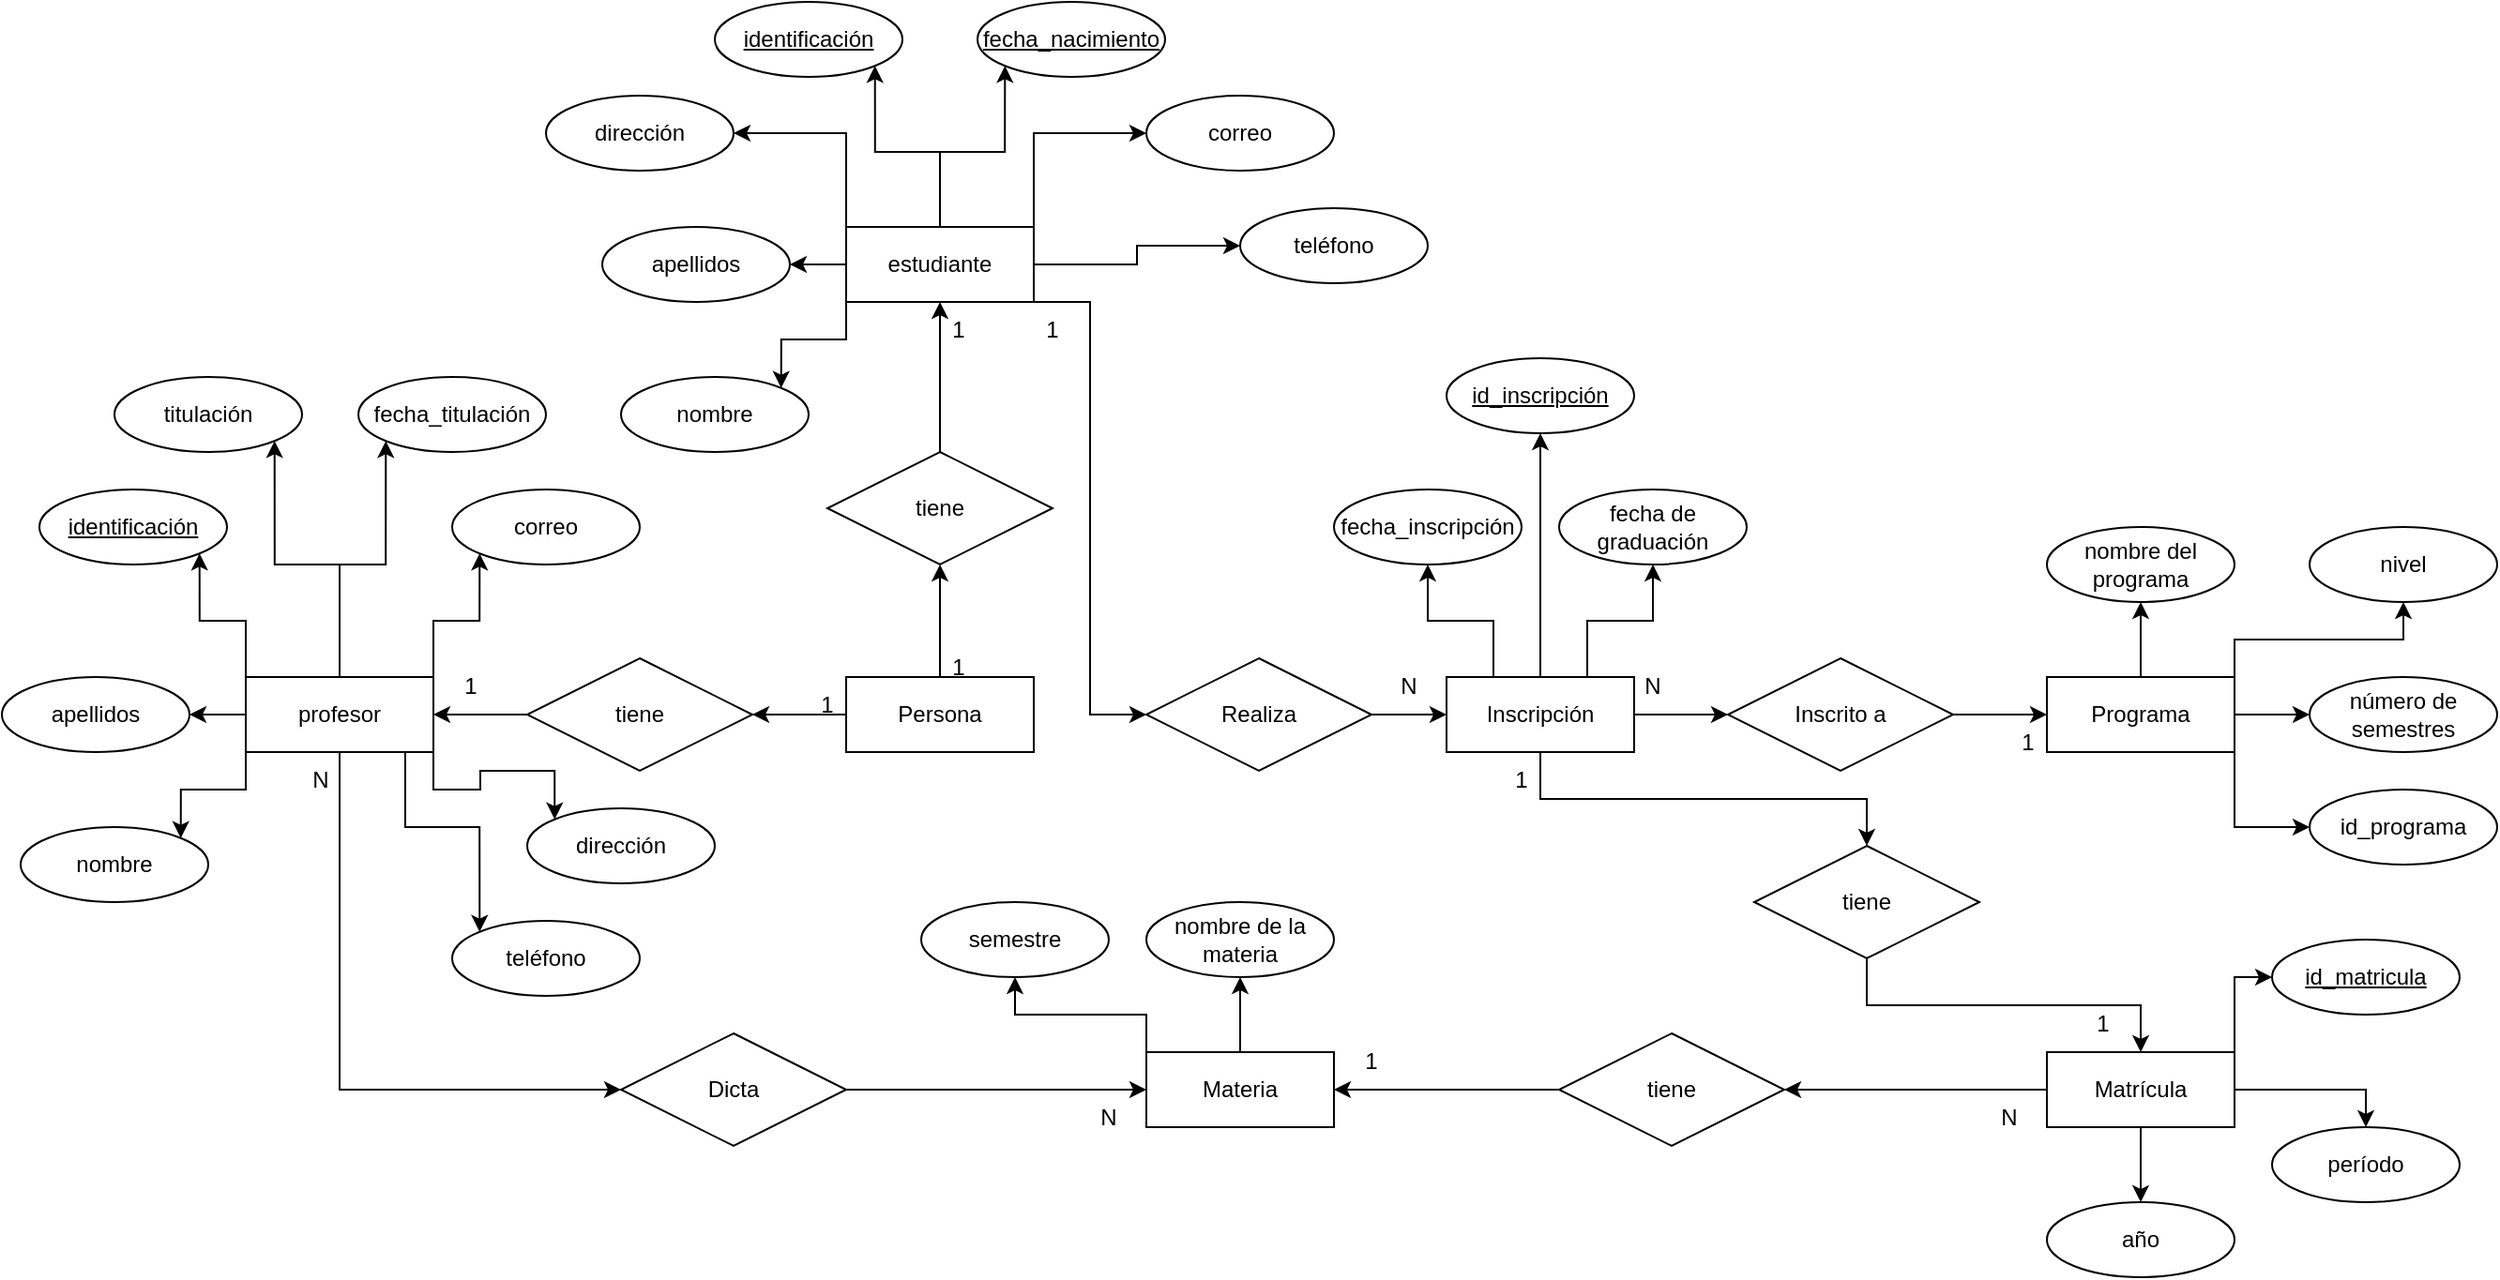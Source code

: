 <mxfile version="24.7.7">
  <diagram name="Página-1" id="Ip_KT5GrtNxtZKorKu29">
    <mxGraphModel dx="2261" dy="1949" grid="1" gridSize="10" guides="1" tooltips="1" connect="1" arrows="1" fold="1" page="1" pageScale="1" pageWidth="827" pageHeight="1169" math="0" shadow="0">
      <root>
        <mxCell id="0" />
        <mxCell id="1" parent="0" />
        <mxCell id="Cg-n9MIMEP_2OIuq3Rdy-99" style="edgeStyle=orthogonalEdgeStyle;rounded=0;orthogonalLoop=1;jettySize=auto;html=1;exitX=0.5;exitY=0;exitDx=0;exitDy=0;entryX=0.5;entryY=1;entryDx=0;entryDy=0;" edge="1" parent="1" source="Cg-n9MIMEP_2OIuq3Rdy-1" target="Cg-n9MIMEP_2OIuq3Rdy-98">
          <mxGeometry relative="1" as="geometry" />
        </mxCell>
        <mxCell id="Cg-n9MIMEP_2OIuq3Rdy-102" style="edgeStyle=orthogonalEdgeStyle;rounded=0;orthogonalLoop=1;jettySize=auto;html=1;exitX=0;exitY=0.5;exitDx=0;exitDy=0;entryX=1;entryY=0.5;entryDx=0;entryDy=0;" edge="1" parent="1" source="Cg-n9MIMEP_2OIuq3Rdy-1" target="Cg-n9MIMEP_2OIuq3Rdy-101">
          <mxGeometry relative="1" as="geometry" />
        </mxCell>
        <mxCell id="Cg-n9MIMEP_2OIuq3Rdy-1" value="Persona" style="whiteSpace=wrap;html=1;align=center;" vertex="1" parent="1">
          <mxGeometry x="-70" y="80" width="100" height="40" as="geometry" />
        </mxCell>
        <mxCell id="Cg-n9MIMEP_2OIuq3Rdy-11" style="edgeStyle=orthogonalEdgeStyle;rounded=0;orthogonalLoop=1;jettySize=auto;html=1;exitX=0.5;exitY=0;exitDx=0;exitDy=0;entryX=0.5;entryY=1;entryDx=0;entryDy=0;" edge="1" parent="1" source="Cg-n9MIMEP_2OIuq3Rdy-2" target="Cg-n9MIMEP_2OIuq3Rdy-10">
          <mxGeometry relative="1" as="geometry" />
        </mxCell>
        <mxCell id="Cg-n9MIMEP_2OIuq3Rdy-87" style="edgeStyle=orthogonalEdgeStyle;rounded=0;orthogonalLoop=1;jettySize=auto;html=1;exitX=1;exitY=0;exitDx=0;exitDy=0;" edge="1" parent="1" source="Cg-n9MIMEP_2OIuq3Rdy-2" target="Cg-n9MIMEP_2OIuq3Rdy-85">
          <mxGeometry relative="1" as="geometry" />
        </mxCell>
        <mxCell id="Cg-n9MIMEP_2OIuq3Rdy-88" style="edgeStyle=orthogonalEdgeStyle;rounded=0;orthogonalLoop=1;jettySize=auto;html=1;exitX=1;exitY=0.5;exitDx=0;exitDy=0;entryX=0;entryY=0.5;entryDx=0;entryDy=0;" edge="1" parent="1" source="Cg-n9MIMEP_2OIuq3Rdy-2" target="Cg-n9MIMEP_2OIuq3Rdy-86">
          <mxGeometry relative="1" as="geometry" />
        </mxCell>
        <mxCell id="Cg-n9MIMEP_2OIuq3Rdy-127" style="edgeStyle=orthogonalEdgeStyle;rounded=0;orthogonalLoop=1;jettySize=auto;html=1;exitX=1;exitY=1;exitDx=0;exitDy=0;entryX=0;entryY=0.5;entryDx=0;entryDy=0;" edge="1" parent="1" source="Cg-n9MIMEP_2OIuq3Rdy-2" target="Cg-n9MIMEP_2OIuq3Rdy-126">
          <mxGeometry relative="1" as="geometry" />
        </mxCell>
        <mxCell id="Cg-n9MIMEP_2OIuq3Rdy-2" value="Programa" style="whiteSpace=wrap;html=1;align=center;" vertex="1" parent="1">
          <mxGeometry x="570" y="80" width="100" height="40" as="geometry" />
        </mxCell>
        <mxCell id="Cg-n9MIMEP_2OIuq3Rdy-28" style="edgeStyle=orthogonalEdgeStyle;rounded=0;orthogonalLoop=1;jettySize=auto;html=1;exitX=1;exitY=0.5;exitDx=0;exitDy=0;entryX=0;entryY=0.5;entryDx=0;entryDy=0;" edge="1" parent="1" source="Cg-n9MIMEP_2OIuq3Rdy-3" target="Cg-n9MIMEP_2OIuq3Rdy-27">
          <mxGeometry relative="1" as="geometry" />
        </mxCell>
        <mxCell id="Cg-n9MIMEP_2OIuq3Rdy-91" style="edgeStyle=orthogonalEdgeStyle;rounded=0;orthogonalLoop=1;jettySize=auto;html=1;exitX=0.75;exitY=0;exitDx=0;exitDy=0;entryX=0.5;entryY=1;entryDx=0;entryDy=0;" edge="1" parent="1" source="Cg-n9MIMEP_2OIuq3Rdy-3" target="Cg-n9MIMEP_2OIuq3Rdy-90">
          <mxGeometry relative="1" as="geometry" />
        </mxCell>
        <mxCell id="Cg-n9MIMEP_2OIuq3Rdy-92" style="edgeStyle=orthogonalEdgeStyle;rounded=0;orthogonalLoop=1;jettySize=auto;html=1;exitX=0.25;exitY=0;exitDx=0;exitDy=0;entryX=0.5;entryY=1;entryDx=0;entryDy=0;" edge="1" parent="1" source="Cg-n9MIMEP_2OIuq3Rdy-3" target="Cg-n9MIMEP_2OIuq3Rdy-89">
          <mxGeometry relative="1" as="geometry" />
        </mxCell>
        <mxCell id="Cg-n9MIMEP_2OIuq3Rdy-124" style="edgeStyle=orthogonalEdgeStyle;rounded=0;orthogonalLoop=1;jettySize=auto;html=1;exitX=0.5;exitY=0;exitDx=0;exitDy=0;entryX=0.5;entryY=1;entryDx=0;entryDy=0;" edge="1" parent="1" source="Cg-n9MIMEP_2OIuq3Rdy-3" target="Cg-n9MIMEP_2OIuq3Rdy-123">
          <mxGeometry relative="1" as="geometry" />
        </mxCell>
        <mxCell id="Cg-n9MIMEP_2OIuq3Rdy-128" style="edgeStyle=orthogonalEdgeStyle;rounded=0;orthogonalLoop=1;jettySize=auto;html=1;exitX=0.5;exitY=1;exitDx=0;exitDy=0;" edge="1" parent="1" source="Cg-n9MIMEP_2OIuq3Rdy-3" target="Cg-n9MIMEP_2OIuq3Rdy-30">
          <mxGeometry relative="1" as="geometry" />
        </mxCell>
        <mxCell id="Cg-n9MIMEP_2OIuq3Rdy-3" value="Inscripción" style="whiteSpace=wrap;html=1;align=center;" vertex="1" parent="1">
          <mxGeometry x="250" y="80" width="100" height="40" as="geometry" />
        </mxCell>
        <mxCell id="Cg-n9MIMEP_2OIuq3Rdy-94" style="edgeStyle=orthogonalEdgeStyle;rounded=0;orthogonalLoop=1;jettySize=auto;html=1;exitX=0.5;exitY=0;exitDx=0;exitDy=0;entryX=0.5;entryY=1;entryDx=0;entryDy=0;" edge="1" parent="1" source="Cg-n9MIMEP_2OIuq3Rdy-4" target="Cg-n9MIMEP_2OIuq3Rdy-93">
          <mxGeometry relative="1" as="geometry" />
        </mxCell>
        <mxCell id="Cg-n9MIMEP_2OIuq3Rdy-97" style="edgeStyle=orthogonalEdgeStyle;rounded=0;orthogonalLoop=1;jettySize=auto;html=1;exitX=0;exitY=0;exitDx=0;exitDy=0;entryX=0.5;entryY=1;entryDx=0;entryDy=0;" edge="1" parent="1" source="Cg-n9MIMEP_2OIuq3Rdy-4" target="Cg-n9MIMEP_2OIuq3Rdy-96">
          <mxGeometry relative="1" as="geometry" />
        </mxCell>
        <mxCell id="Cg-n9MIMEP_2OIuq3Rdy-4" value="Materia" style="whiteSpace=wrap;html=1;align=center;" vertex="1" parent="1">
          <mxGeometry x="90" y="280" width="100" height="40" as="geometry" />
        </mxCell>
        <mxCell id="Cg-n9MIMEP_2OIuq3Rdy-20" style="edgeStyle=orthogonalEdgeStyle;rounded=0;orthogonalLoop=1;jettySize=auto;html=1;exitX=0.5;exitY=1;exitDx=0;exitDy=0;entryX=0.5;entryY=0;entryDx=0;entryDy=0;" edge="1" parent="1" source="Cg-n9MIMEP_2OIuq3Rdy-5" target="Cg-n9MIMEP_2OIuq3Rdy-19">
          <mxGeometry relative="1" as="geometry" />
        </mxCell>
        <mxCell id="Cg-n9MIMEP_2OIuq3Rdy-23" style="edgeStyle=orthogonalEdgeStyle;rounded=0;orthogonalLoop=1;jettySize=auto;html=1;exitX=1;exitY=0.5;exitDx=0;exitDy=0;entryX=0.5;entryY=0;entryDx=0;entryDy=0;" edge="1" parent="1" source="Cg-n9MIMEP_2OIuq3Rdy-5" target="Cg-n9MIMEP_2OIuq3Rdy-21">
          <mxGeometry relative="1" as="geometry" />
        </mxCell>
        <mxCell id="Cg-n9MIMEP_2OIuq3Rdy-34" style="edgeStyle=orthogonalEdgeStyle;rounded=0;orthogonalLoop=1;jettySize=auto;html=1;exitX=0;exitY=0.5;exitDx=0;exitDy=0;entryX=1;entryY=0.5;entryDx=0;entryDy=0;" edge="1" parent="1" source="Cg-n9MIMEP_2OIuq3Rdy-5" target="Cg-n9MIMEP_2OIuq3Rdy-33">
          <mxGeometry relative="1" as="geometry" />
        </mxCell>
        <mxCell id="Cg-n9MIMEP_2OIuq3Rdy-130" style="edgeStyle=orthogonalEdgeStyle;rounded=0;orthogonalLoop=1;jettySize=auto;html=1;exitX=1;exitY=0;exitDx=0;exitDy=0;entryX=0;entryY=0.5;entryDx=0;entryDy=0;" edge="1" parent="1" source="Cg-n9MIMEP_2OIuq3Rdy-5" target="Cg-n9MIMEP_2OIuq3Rdy-129">
          <mxGeometry relative="1" as="geometry" />
        </mxCell>
        <mxCell id="Cg-n9MIMEP_2OIuq3Rdy-5" value="Matrícula" style="whiteSpace=wrap;html=1;align=center;" vertex="1" parent="1">
          <mxGeometry x="570" y="280" width="100" height="40" as="geometry" />
        </mxCell>
        <mxCell id="Cg-n9MIMEP_2OIuq3Rdy-53" style="edgeStyle=orthogonalEdgeStyle;rounded=0;orthogonalLoop=1;jettySize=auto;html=1;exitX=1;exitY=0.5;exitDx=0;exitDy=0;entryX=0;entryY=0.5;entryDx=0;entryDy=0;" edge="1" parent="1" source="Cg-n9MIMEP_2OIuq3Rdy-6" target="Cg-n9MIMEP_2OIuq3Rdy-51">
          <mxGeometry relative="1" as="geometry" />
        </mxCell>
        <mxCell id="Cg-n9MIMEP_2OIuq3Rdy-57" style="edgeStyle=orthogonalEdgeStyle;rounded=0;orthogonalLoop=1;jettySize=auto;html=1;exitX=0;exitY=0.5;exitDx=0;exitDy=0;" edge="1" parent="1" source="Cg-n9MIMEP_2OIuq3Rdy-6" target="Cg-n9MIMEP_2OIuq3Rdy-56">
          <mxGeometry relative="1" as="geometry" />
        </mxCell>
        <mxCell id="Cg-n9MIMEP_2OIuq3Rdy-59" style="edgeStyle=orthogonalEdgeStyle;rounded=0;orthogonalLoop=1;jettySize=auto;html=1;exitX=0;exitY=1;exitDx=0;exitDy=0;entryX=1;entryY=0;entryDx=0;entryDy=0;" edge="1" parent="1" source="Cg-n9MIMEP_2OIuq3Rdy-6" target="Cg-n9MIMEP_2OIuq3Rdy-58">
          <mxGeometry relative="1" as="geometry" />
        </mxCell>
        <mxCell id="Cg-n9MIMEP_2OIuq3Rdy-104" style="edgeStyle=orthogonalEdgeStyle;rounded=0;orthogonalLoop=1;jettySize=auto;html=1;exitX=1;exitY=1;exitDx=0;exitDy=0;entryX=0;entryY=0.5;entryDx=0;entryDy=0;" edge="1" parent="1" source="Cg-n9MIMEP_2OIuq3Rdy-6" target="Cg-n9MIMEP_2OIuq3Rdy-24">
          <mxGeometry relative="1" as="geometry">
            <Array as="points">
              <mxPoint x="60" y="-120" />
              <mxPoint x="60" y="100" />
            </Array>
          </mxGeometry>
        </mxCell>
        <mxCell id="Cg-n9MIMEP_2OIuq3Rdy-105" style="edgeStyle=orthogonalEdgeStyle;rounded=0;orthogonalLoop=1;jettySize=auto;html=1;exitX=0;exitY=0;exitDx=0;exitDy=0;entryX=1;entryY=0.5;entryDx=0;entryDy=0;" edge="1" parent="1" source="Cg-n9MIMEP_2OIuq3Rdy-6" target="Cg-n9MIMEP_2OIuq3Rdy-60">
          <mxGeometry relative="1" as="geometry" />
        </mxCell>
        <mxCell id="Cg-n9MIMEP_2OIuq3Rdy-106" style="edgeStyle=orthogonalEdgeStyle;rounded=0;orthogonalLoop=1;jettySize=auto;html=1;exitX=1;exitY=0;exitDx=0;exitDy=0;entryX=0;entryY=0.5;entryDx=0;entryDy=0;" edge="1" parent="1" source="Cg-n9MIMEP_2OIuq3Rdy-6" target="Cg-n9MIMEP_2OIuq3Rdy-49">
          <mxGeometry relative="1" as="geometry" />
        </mxCell>
        <mxCell id="Cg-n9MIMEP_2OIuq3Rdy-107" style="edgeStyle=orthogonalEdgeStyle;rounded=0;orthogonalLoop=1;jettySize=auto;html=1;exitX=0.5;exitY=0;exitDx=0;exitDy=0;entryX=1;entryY=1;entryDx=0;entryDy=0;" edge="1" parent="1" source="Cg-n9MIMEP_2OIuq3Rdy-6" target="Cg-n9MIMEP_2OIuq3Rdy-54">
          <mxGeometry relative="1" as="geometry" />
        </mxCell>
        <mxCell id="Cg-n9MIMEP_2OIuq3Rdy-108" style="edgeStyle=orthogonalEdgeStyle;rounded=0;orthogonalLoop=1;jettySize=auto;html=1;exitX=0.5;exitY=0;exitDx=0;exitDy=0;entryX=0;entryY=1;entryDx=0;entryDy=0;" edge="1" parent="1" source="Cg-n9MIMEP_2OIuq3Rdy-6" target="Cg-n9MIMEP_2OIuq3Rdy-47">
          <mxGeometry relative="1" as="geometry" />
        </mxCell>
        <mxCell id="Cg-n9MIMEP_2OIuq3Rdy-6" value="estudiante" style="whiteSpace=wrap;html=1;align=center;" vertex="1" parent="1">
          <mxGeometry x="-70" y="-160" width="100" height="40" as="geometry" />
        </mxCell>
        <mxCell id="Cg-n9MIMEP_2OIuq3Rdy-10" value="nombre del programa" style="ellipse;whiteSpace=wrap;html=1;align=center;" vertex="1" parent="1">
          <mxGeometry x="570" width="100" height="40" as="geometry" />
        </mxCell>
        <mxCell id="Cg-n9MIMEP_2OIuq3Rdy-19" value="año" style="ellipse;whiteSpace=wrap;html=1;align=center;" vertex="1" parent="1">
          <mxGeometry x="570" y="360" width="100" height="40" as="geometry" />
        </mxCell>
        <mxCell id="Cg-n9MIMEP_2OIuq3Rdy-21" value="período" style="ellipse;whiteSpace=wrap;html=1;align=center;" vertex="1" parent="1">
          <mxGeometry x="690" y="320" width="100" height="40" as="geometry" />
        </mxCell>
        <mxCell id="Cg-n9MIMEP_2OIuq3Rdy-26" style="edgeStyle=orthogonalEdgeStyle;rounded=0;orthogonalLoop=1;jettySize=auto;html=1;exitX=1;exitY=0.5;exitDx=0;exitDy=0;entryX=0;entryY=0.5;entryDx=0;entryDy=0;" edge="1" parent="1" source="Cg-n9MIMEP_2OIuq3Rdy-24" target="Cg-n9MIMEP_2OIuq3Rdy-3">
          <mxGeometry relative="1" as="geometry" />
        </mxCell>
        <mxCell id="Cg-n9MIMEP_2OIuq3Rdy-24" value="Realiza" style="shape=rhombus;perimeter=rhombusPerimeter;whiteSpace=wrap;html=1;align=center;" vertex="1" parent="1">
          <mxGeometry x="90" y="70" width="120" height="60" as="geometry" />
        </mxCell>
        <mxCell id="Cg-n9MIMEP_2OIuq3Rdy-29" style="edgeStyle=orthogonalEdgeStyle;rounded=0;orthogonalLoop=1;jettySize=auto;html=1;exitX=1;exitY=0.5;exitDx=0;exitDy=0;" edge="1" parent="1" source="Cg-n9MIMEP_2OIuq3Rdy-27" target="Cg-n9MIMEP_2OIuq3Rdy-2">
          <mxGeometry relative="1" as="geometry" />
        </mxCell>
        <mxCell id="Cg-n9MIMEP_2OIuq3Rdy-27" value="Inscrito a" style="shape=rhombus;perimeter=rhombusPerimeter;whiteSpace=wrap;html=1;align=center;" vertex="1" parent="1">
          <mxGeometry x="400" y="70" width="120" height="60" as="geometry" />
        </mxCell>
        <mxCell id="Cg-n9MIMEP_2OIuq3Rdy-32" style="edgeStyle=orthogonalEdgeStyle;rounded=0;orthogonalLoop=1;jettySize=auto;html=1;exitX=0.5;exitY=1;exitDx=0;exitDy=0;entryX=0.5;entryY=0;entryDx=0;entryDy=0;" edge="1" parent="1" source="Cg-n9MIMEP_2OIuq3Rdy-30" target="Cg-n9MIMEP_2OIuq3Rdy-5">
          <mxGeometry relative="1" as="geometry" />
        </mxCell>
        <mxCell id="Cg-n9MIMEP_2OIuq3Rdy-30" value="tiene" style="shape=rhombus;perimeter=rhombusPerimeter;whiteSpace=wrap;html=1;align=center;" vertex="1" parent="1">
          <mxGeometry x="414" y="170" width="120" height="60" as="geometry" />
        </mxCell>
        <mxCell id="Cg-n9MIMEP_2OIuq3Rdy-35" style="edgeStyle=orthogonalEdgeStyle;rounded=0;orthogonalLoop=1;jettySize=auto;html=1;exitX=0;exitY=0.5;exitDx=0;exitDy=0;entryX=1;entryY=0.5;entryDx=0;entryDy=0;" edge="1" parent="1" source="Cg-n9MIMEP_2OIuq3Rdy-33" target="Cg-n9MIMEP_2OIuq3Rdy-4">
          <mxGeometry relative="1" as="geometry" />
        </mxCell>
        <mxCell id="Cg-n9MIMEP_2OIuq3Rdy-33" value="tiene" style="shape=rhombus;perimeter=rhombusPerimeter;whiteSpace=wrap;html=1;align=center;" vertex="1" parent="1">
          <mxGeometry x="310" y="270" width="120" height="60" as="geometry" />
        </mxCell>
        <mxCell id="Cg-n9MIMEP_2OIuq3Rdy-47" value="fecha_nacimiento" style="ellipse;whiteSpace=wrap;html=1;align=center;fontStyle=4;" vertex="1" parent="1">
          <mxGeometry y="-280" width="100" height="40" as="geometry" />
        </mxCell>
        <mxCell id="Cg-n9MIMEP_2OIuq3Rdy-49" value="correo" style="ellipse;whiteSpace=wrap;html=1;align=center;" vertex="1" parent="1">
          <mxGeometry x="90" y="-230" width="100" height="40" as="geometry" />
        </mxCell>
        <mxCell id="Cg-n9MIMEP_2OIuq3Rdy-51" value="teléfono" style="ellipse;whiteSpace=wrap;html=1;align=center;" vertex="1" parent="1">
          <mxGeometry x="140" y="-170" width="100" height="40" as="geometry" />
        </mxCell>
        <mxCell id="Cg-n9MIMEP_2OIuq3Rdy-54" value="identificación" style="ellipse;whiteSpace=wrap;html=1;align=center;fontStyle=4;" vertex="1" parent="1">
          <mxGeometry x="-140" y="-280" width="100" height="40" as="geometry" />
        </mxCell>
        <mxCell id="Cg-n9MIMEP_2OIuq3Rdy-56" value="apellidos" style="ellipse;whiteSpace=wrap;html=1;align=center;" vertex="1" parent="1">
          <mxGeometry x="-200" y="-160" width="100" height="40" as="geometry" />
        </mxCell>
        <mxCell id="Cg-n9MIMEP_2OIuq3Rdy-58" value="nombre" style="ellipse;whiteSpace=wrap;html=1;align=center;" vertex="1" parent="1">
          <mxGeometry x="-190" y="-80" width="100" height="40" as="geometry" />
        </mxCell>
        <mxCell id="Cg-n9MIMEP_2OIuq3Rdy-60" value="dirección" style="ellipse;whiteSpace=wrap;html=1;align=center;" vertex="1" parent="1">
          <mxGeometry x="-230" y="-230" width="100" height="40" as="geometry" />
        </mxCell>
        <mxCell id="Cg-n9MIMEP_2OIuq3Rdy-64" style="edgeStyle=orthogonalEdgeStyle;rounded=0;orthogonalLoop=1;jettySize=auto;html=1;exitX=1;exitY=0;exitDx=0;exitDy=0;entryX=0;entryY=1;entryDx=0;entryDy=0;" edge="1" parent="1" source="Cg-n9MIMEP_2OIuq3Rdy-70" target="Cg-n9MIMEP_2OIuq3Rdy-72">
          <mxGeometry relative="1" as="geometry" />
        </mxCell>
        <mxCell id="Cg-n9MIMEP_2OIuq3Rdy-66" style="edgeStyle=orthogonalEdgeStyle;rounded=0;orthogonalLoop=1;jettySize=auto;html=1;exitX=0;exitY=0;exitDx=0;exitDy=0;entryX=1;entryY=1;entryDx=0;entryDy=0;" edge="1" parent="1" source="Cg-n9MIMEP_2OIuq3Rdy-70" target="Cg-n9MIMEP_2OIuq3Rdy-74">
          <mxGeometry relative="1" as="geometry" />
        </mxCell>
        <mxCell id="Cg-n9MIMEP_2OIuq3Rdy-67" style="edgeStyle=orthogonalEdgeStyle;rounded=0;orthogonalLoop=1;jettySize=auto;html=1;exitX=0;exitY=0.5;exitDx=0;exitDy=0;" edge="1" parent="1" source="Cg-n9MIMEP_2OIuq3Rdy-70" target="Cg-n9MIMEP_2OIuq3Rdy-75">
          <mxGeometry relative="1" as="geometry" />
        </mxCell>
        <mxCell id="Cg-n9MIMEP_2OIuq3Rdy-68" style="edgeStyle=orthogonalEdgeStyle;rounded=0;orthogonalLoop=1;jettySize=auto;html=1;exitX=0;exitY=1;exitDx=0;exitDy=0;entryX=1;entryY=0;entryDx=0;entryDy=0;" edge="1" parent="1" source="Cg-n9MIMEP_2OIuq3Rdy-70" target="Cg-n9MIMEP_2OIuq3Rdy-76">
          <mxGeometry relative="1" as="geometry" />
        </mxCell>
        <mxCell id="Cg-n9MIMEP_2OIuq3Rdy-83" style="edgeStyle=orthogonalEdgeStyle;rounded=0;orthogonalLoop=1;jettySize=auto;html=1;exitX=0.5;exitY=0;exitDx=0;exitDy=0;entryX=0;entryY=1;entryDx=0;entryDy=0;" edge="1" parent="1" source="Cg-n9MIMEP_2OIuq3Rdy-70" target="Cg-n9MIMEP_2OIuq3Rdy-80">
          <mxGeometry relative="1" as="geometry" />
        </mxCell>
        <mxCell id="Cg-n9MIMEP_2OIuq3Rdy-84" style="edgeStyle=orthogonalEdgeStyle;rounded=0;orthogonalLoop=1;jettySize=auto;html=1;exitX=0.5;exitY=0;exitDx=0;exitDy=0;entryX=1;entryY=1;entryDx=0;entryDy=0;" edge="1" parent="1" source="Cg-n9MIMEP_2OIuq3Rdy-70" target="Cg-n9MIMEP_2OIuq3Rdy-71">
          <mxGeometry relative="1" as="geometry" />
        </mxCell>
        <mxCell id="Cg-n9MIMEP_2OIuq3Rdy-113" style="edgeStyle=orthogonalEdgeStyle;rounded=0;orthogonalLoop=1;jettySize=auto;html=1;exitX=1;exitY=1;exitDx=0;exitDy=0;entryX=0;entryY=0;entryDx=0;entryDy=0;" edge="1" parent="1" source="Cg-n9MIMEP_2OIuq3Rdy-70" target="Cg-n9MIMEP_2OIuq3Rdy-77">
          <mxGeometry relative="1" as="geometry" />
        </mxCell>
        <mxCell id="Cg-n9MIMEP_2OIuq3Rdy-114" style="edgeStyle=orthogonalEdgeStyle;rounded=0;orthogonalLoop=1;jettySize=auto;html=1;exitX=1;exitY=1;exitDx=0;exitDy=0;entryX=0;entryY=0;entryDx=0;entryDy=0;" edge="1" parent="1" source="Cg-n9MIMEP_2OIuq3Rdy-70" target="Cg-n9MIMEP_2OIuq3Rdy-73">
          <mxGeometry relative="1" as="geometry">
            <Array as="points">
              <mxPoint x="-305" y="160" />
              <mxPoint x="-265" y="160" />
            </Array>
          </mxGeometry>
        </mxCell>
        <mxCell id="Cg-n9MIMEP_2OIuq3Rdy-119" style="edgeStyle=orthogonalEdgeStyle;rounded=0;orthogonalLoop=1;jettySize=auto;html=1;exitX=0.5;exitY=1;exitDx=0;exitDy=0;entryX=0;entryY=0.5;entryDx=0;entryDy=0;" edge="1" parent="1" source="Cg-n9MIMEP_2OIuq3Rdy-70" target="Cg-n9MIMEP_2OIuq3Rdy-112">
          <mxGeometry relative="1" as="geometry">
            <Array as="points">
              <mxPoint x="-340" y="300" />
            </Array>
          </mxGeometry>
        </mxCell>
        <mxCell id="Cg-n9MIMEP_2OIuq3Rdy-70" value="profesor" style="whiteSpace=wrap;html=1;align=center;" vertex="1" parent="1">
          <mxGeometry x="-390" y="80" width="100" height="40" as="geometry" />
        </mxCell>
        <mxCell id="Cg-n9MIMEP_2OIuq3Rdy-71" value="&lt;div&gt;&lt;span style=&quot;background-color: initial;&quot;&gt;titulación&lt;/span&gt;&lt;br&gt;&lt;/div&gt;" style="ellipse;whiteSpace=wrap;html=1;align=center;" vertex="1" parent="1">
          <mxGeometry x="-460" y="-80" width="100" height="40" as="geometry" />
        </mxCell>
        <mxCell id="Cg-n9MIMEP_2OIuq3Rdy-72" value="correo" style="ellipse;whiteSpace=wrap;html=1;align=center;" vertex="1" parent="1">
          <mxGeometry x="-280" y="-20" width="100" height="40" as="geometry" />
        </mxCell>
        <mxCell id="Cg-n9MIMEP_2OIuq3Rdy-73" value="teléfono" style="ellipse;whiteSpace=wrap;html=1;align=center;" vertex="1" parent="1">
          <mxGeometry x="-280" y="210" width="100" height="40" as="geometry" />
        </mxCell>
        <mxCell id="Cg-n9MIMEP_2OIuq3Rdy-74" value="identificación" style="ellipse;whiteSpace=wrap;html=1;align=center;fontStyle=4;" vertex="1" parent="1">
          <mxGeometry x="-500" y="-20" width="100" height="40" as="geometry" />
        </mxCell>
        <mxCell id="Cg-n9MIMEP_2OIuq3Rdy-75" value="apellidos" style="ellipse;whiteSpace=wrap;html=1;align=center;" vertex="1" parent="1">
          <mxGeometry x="-520" y="80" width="100" height="40" as="geometry" />
        </mxCell>
        <mxCell id="Cg-n9MIMEP_2OIuq3Rdy-76" value="nombre" style="ellipse;whiteSpace=wrap;html=1;align=center;" vertex="1" parent="1">
          <mxGeometry x="-510" y="160" width="100" height="40" as="geometry" />
        </mxCell>
        <mxCell id="Cg-n9MIMEP_2OIuq3Rdy-77" value="dirección" style="ellipse;whiteSpace=wrap;html=1;align=center;" vertex="1" parent="1">
          <mxGeometry x="-240" y="150" width="100" height="40" as="geometry" />
        </mxCell>
        <mxCell id="Cg-n9MIMEP_2OIuq3Rdy-80" value="fecha_titulación" style="ellipse;whiteSpace=wrap;html=1;align=center;" vertex="1" parent="1">
          <mxGeometry x="-330" y="-80" width="100" height="40" as="geometry" />
        </mxCell>
        <mxCell id="Cg-n9MIMEP_2OIuq3Rdy-85" value="nivel" style="ellipse;whiteSpace=wrap;html=1;align=center;" vertex="1" parent="1">
          <mxGeometry x="710" width="100" height="40" as="geometry" />
        </mxCell>
        <mxCell id="Cg-n9MIMEP_2OIuq3Rdy-86" value="número de semestres" style="ellipse;whiteSpace=wrap;html=1;align=center;" vertex="1" parent="1">
          <mxGeometry x="710" y="80" width="100" height="40" as="geometry" />
        </mxCell>
        <mxCell id="Cg-n9MIMEP_2OIuq3Rdy-89" value="fecha_inscripción" style="ellipse;whiteSpace=wrap;html=1;align=center;" vertex="1" parent="1">
          <mxGeometry x="190" y="-20" width="100" height="40" as="geometry" />
        </mxCell>
        <mxCell id="Cg-n9MIMEP_2OIuq3Rdy-90" value="fecha de graduación" style="ellipse;whiteSpace=wrap;html=1;align=center;" vertex="1" parent="1">
          <mxGeometry x="310" y="-20" width="100" height="40" as="geometry" />
        </mxCell>
        <mxCell id="Cg-n9MIMEP_2OIuq3Rdy-93" value="nombre de la materia" style="ellipse;whiteSpace=wrap;html=1;align=center;" vertex="1" parent="1">
          <mxGeometry x="90" y="200" width="100" height="40" as="geometry" />
        </mxCell>
        <mxCell id="Cg-n9MIMEP_2OIuq3Rdy-96" value="semestre" style="ellipse;whiteSpace=wrap;html=1;align=center;" vertex="1" parent="1">
          <mxGeometry x="-30" y="200" width="100" height="40" as="geometry" />
        </mxCell>
        <mxCell id="Cg-n9MIMEP_2OIuq3Rdy-100" style="edgeStyle=orthogonalEdgeStyle;rounded=0;orthogonalLoop=1;jettySize=auto;html=1;exitX=0.5;exitY=0;exitDx=0;exitDy=0;entryX=0.5;entryY=1;entryDx=0;entryDy=0;" edge="1" parent="1" source="Cg-n9MIMEP_2OIuq3Rdy-98" target="Cg-n9MIMEP_2OIuq3Rdy-6">
          <mxGeometry relative="1" as="geometry" />
        </mxCell>
        <mxCell id="Cg-n9MIMEP_2OIuq3Rdy-98" value="tiene" style="shape=rhombus;perimeter=rhombusPerimeter;whiteSpace=wrap;html=1;align=center;" vertex="1" parent="1">
          <mxGeometry x="-80" y="-40" width="120" height="60" as="geometry" />
        </mxCell>
        <mxCell id="Cg-n9MIMEP_2OIuq3Rdy-103" style="edgeStyle=orthogonalEdgeStyle;rounded=0;orthogonalLoop=1;jettySize=auto;html=1;exitX=0;exitY=0.5;exitDx=0;exitDy=0;entryX=1;entryY=0.5;entryDx=0;entryDy=0;" edge="1" parent="1" source="Cg-n9MIMEP_2OIuq3Rdy-101" target="Cg-n9MIMEP_2OIuq3Rdy-70">
          <mxGeometry relative="1" as="geometry" />
        </mxCell>
        <mxCell id="Cg-n9MIMEP_2OIuq3Rdy-101" value="tiene" style="shape=rhombus;perimeter=rhombusPerimeter;whiteSpace=wrap;html=1;align=center;" vertex="1" parent="1">
          <mxGeometry x="-240" y="70" width="120" height="60" as="geometry" />
        </mxCell>
        <mxCell id="Cg-n9MIMEP_2OIuq3Rdy-116" style="edgeStyle=orthogonalEdgeStyle;rounded=0;orthogonalLoop=1;jettySize=auto;html=1;exitX=1;exitY=0.5;exitDx=0;exitDy=0;entryX=0;entryY=0.5;entryDx=0;entryDy=0;" edge="1" parent="1" source="Cg-n9MIMEP_2OIuq3Rdy-112" target="Cg-n9MIMEP_2OIuq3Rdy-4">
          <mxGeometry relative="1" as="geometry" />
        </mxCell>
        <mxCell id="Cg-n9MIMEP_2OIuq3Rdy-112" value="Dicta" style="shape=rhombus;perimeter=rhombusPerimeter;whiteSpace=wrap;html=1;align=center;" vertex="1" parent="1">
          <mxGeometry x="-190" y="270" width="120" height="60" as="geometry" />
        </mxCell>
        <mxCell id="Cg-n9MIMEP_2OIuq3Rdy-121" style="edgeStyle=orthogonalEdgeStyle;rounded=0;orthogonalLoop=1;jettySize=auto;html=1;exitX=0.5;exitY=1;exitDx=0;exitDy=0;" edge="1" parent="1" source="Cg-n9MIMEP_2OIuq3Rdy-70" target="Cg-n9MIMEP_2OIuq3Rdy-70">
          <mxGeometry relative="1" as="geometry" />
        </mxCell>
        <mxCell id="Cg-n9MIMEP_2OIuq3Rdy-123" value="id_inscripción" style="ellipse;whiteSpace=wrap;html=1;align=center;fontStyle=4;" vertex="1" parent="1">
          <mxGeometry x="250" y="-90" width="100" height="40" as="geometry" />
        </mxCell>
        <mxCell id="Cg-n9MIMEP_2OIuq3Rdy-126" value="id_programa" style="ellipse;whiteSpace=wrap;html=1;align=center;" vertex="1" parent="1">
          <mxGeometry x="710" y="140" width="100" height="40" as="geometry" />
        </mxCell>
        <mxCell id="Cg-n9MIMEP_2OIuq3Rdy-129" value="id_matricula" style="ellipse;whiteSpace=wrap;html=1;align=center;fontStyle=4;" vertex="1" parent="1">
          <mxGeometry x="690" y="220" width="100" height="40" as="geometry" />
        </mxCell>
        <mxCell id="Cg-n9MIMEP_2OIuq3Rdy-131" value="1" style="text;html=1;align=center;verticalAlign=middle;whiteSpace=wrap;rounded=0;" vertex="1" parent="1">
          <mxGeometry x="-110" y="80" width="60" height="30" as="geometry" />
        </mxCell>
        <mxCell id="Cg-n9MIMEP_2OIuq3Rdy-132" value="1" style="text;html=1;align=center;verticalAlign=middle;whiteSpace=wrap;rounded=0;" vertex="1" parent="1">
          <mxGeometry x="-300" y="70" width="60" height="30" as="geometry" />
        </mxCell>
        <mxCell id="Cg-n9MIMEP_2OIuq3Rdy-133" value="1" style="text;html=1;align=center;verticalAlign=middle;whiteSpace=wrap;rounded=0;" vertex="1" parent="1">
          <mxGeometry x="-40" y="60" width="60" height="30" as="geometry" />
        </mxCell>
        <mxCell id="Cg-n9MIMEP_2OIuq3Rdy-134" value="1" style="text;html=1;align=center;verticalAlign=middle;whiteSpace=wrap;rounded=0;" vertex="1" parent="1">
          <mxGeometry x="-40" y="-120" width="60" height="30" as="geometry" />
        </mxCell>
        <mxCell id="Cg-n9MIMEP_2OIuq3Rdy-135" value="1" style="text;html=1;align=center;verticalAlign=middle;whiteSpace=wrap;rounded=0;" vertex="1" parent="1">
          <mxGeometry x="10" y="-120" width="60" height="30" as="geometry" />
        </mxCell>
        <mxCell id="Cg-n9MIMEP_2OIuq3Rdy-136" value="1" style="text;html=1;align=center;verticalAlign=middle;whiteSpace=wrap;rounded=0;" vertex="1" parent="1">
          <mxGeometry x="260" y="120" width="60" height="30" as="geometry" />
        </mxCell>
        <mxCell id="Cg-n9MIMEP_2OIuq3Rdy-137" value="1" style="text;html=1;align=center;verticalAlign=middle;whiteSpace=wrap;rounded=0;" vertex="1" parent="1">
          <mxGeometry x="570" y="250" width="60" height="30" as="geometry" />
        </mxCell>
        <mxCell id="Cg-n9MIMEP_2OIuq3Rdy-138" value="1" style="text;html=1;align=center;verticalAlign=middle;whiteSpace=wrap;rounded=0;" vertex="1" parent="1">
          <mxGeometry x="530" y="100" width="60" height="30" as="geometry" />
        </mxCell>
        <mxCell id="Cg-n9MIMEP_2OIuq3Rdy-139" value="N" style="text;html=1;align=center;verticalAlign=middle;whiteSpace=wrap;rounded=0;" vertex="1" parent="1">
          <mxGeometry x="-380" y="120" width="60" height="30" as="geometry" />
        </mxCell>
        <mxCell id="Cg-n9MIMEP_2OIuq3Rdy-140" value="N" style="text;html=1;align=center;verticalAlign=middle;whiteSpace=wrap;rounded=0;" vertex="1" parent="1">
          <mxGeometry x="40" y="300" width="60" height="30" as="geometry" />
        </mxCell>
        <mxCell id="Cg-n9MIMEP_2OIuq3Rdy-141" value="N" style="text;html=1;align=center;verticalAlign=middle;whiteSpace=wrap;rounded=0;" vertex="1" parent="1">
          <mxGeometry x="520" y="300" width="60" height="30" as="geometry" />
        </mxCell>
        <mxCell id="Cg-n9MIMEP_2OIuq3Rdy-142" value="N" style="text;html=1;align=center;verticalAlign=middle;whiteSpace=wrap;rounded=0;" vertex="1" parent="1">
          <mxGeometry x="330" y="70" width="60" height="30" as="geometry" />
        </mxCell>
        <mxCell id="Cg-n9MIMEP_2OIuq3Rdy-143" value="N" style="text;html=1;align=center;verticalAlign=middle;whiteSpace=wrap;rounded=0;" vertex="1" parent="1">
          <mxGeometry x="200" y="70" width="60" height="30" as="geometry" />
        </mxCell>
        <mxCell id="Cg-n9MIMEP_2OIuq3Rdy-144" value="1" style="text;html=1;align=center;verticalAlign=middle;whiteSpace=wrap;rounded=0;" vertex="1" parent="1">
          <mxGeometry x="180" y="270" width="60" height="30" as="geometry" />
        </mxCell>
      </root>
    </mxGraphModel>
  </diagram>
</mxfile>
